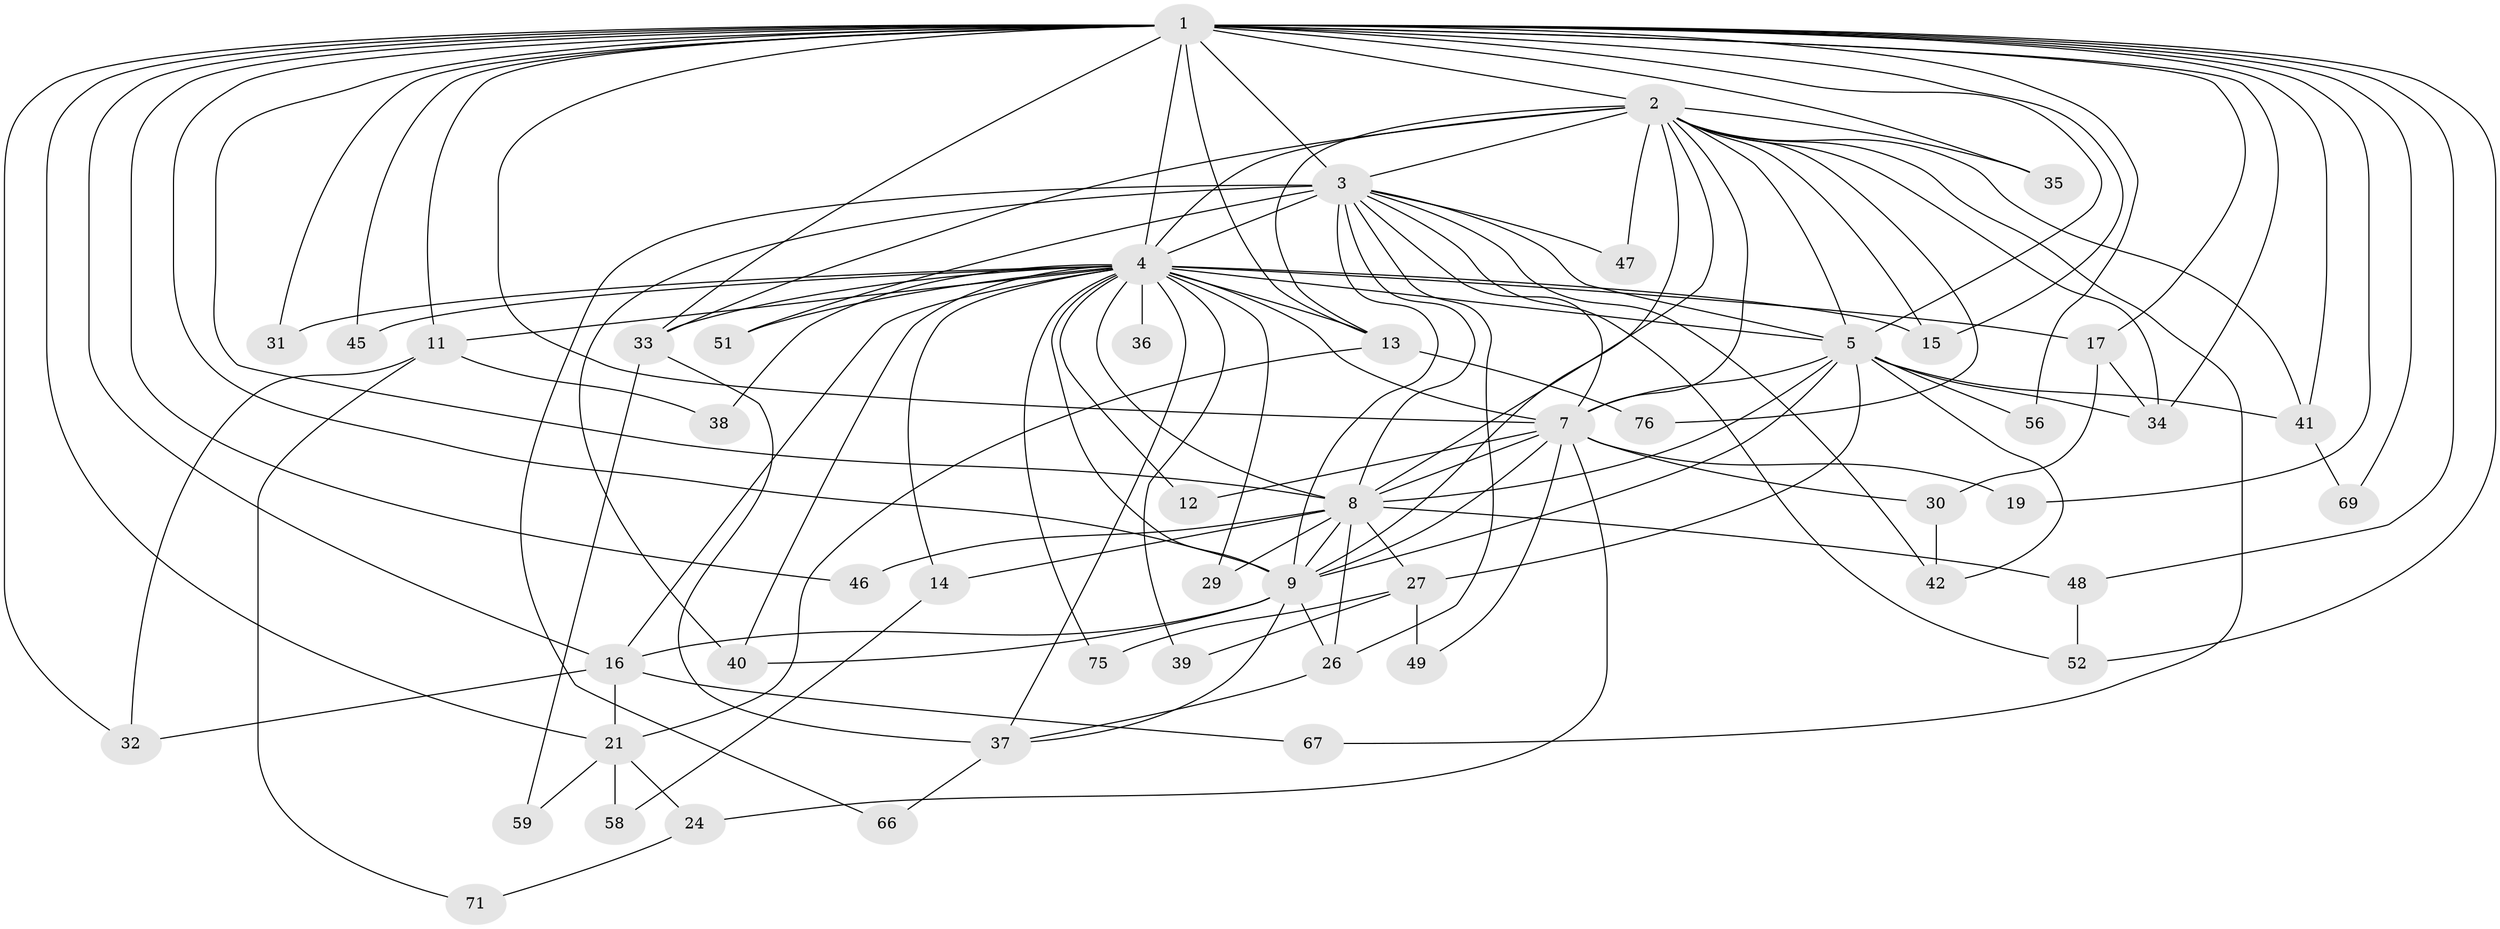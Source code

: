 // original degree distribution, {20: 0.02631578947368421, 18: 0.013157894736842105, 16: 0.039473684210526314, 15: 0.02631578947368421, 13: 0.013157894736842105, 23: 0.013157894736842105, 4: 0.05263157894736842, 3: 0.27631578947368424, 5: 0.05263157894736842, 2: 0.4605263157894737, 6: 0.013157894736842105, 7: 0.013157894736842105}
// Generated by graph-tools (version 1.1) at 2025/11/02/27/25 16:11:02]
// undirected, 50 vertices, 126 edges
graph export_dot {
graph [start="1"]
  node [color=gray90,style=filled];
  1 [super="+6"];
  2 [super="+23"];
  3 [super="+60"];
  4 [super="+10"];
  5 [super="+25"];
  7 [super="+20"];
  8;
  9 [super="+73"];
  11 [super="+28"];
  12 [super="+18"];
  13 [super="+72"];
  14;
  15 [super="+62"];
  16 [super="+22"];
  17 [super="+74"];
  19;
  21 [super="+44"];
  24;
  26 [super="+57"];
  27 [super="+55"];
  29;
  30;
  31 [super="+50"];
  32 [super="+53"];
  33 [super="+68"];
  34 [super="+43"];
  35;
  36;
  37 [super="+65"];
  38;
  39;
  40;
  41 [super="+61"];
  42 [super="+54"];
  45;
  46;
  47;
  48;
  49 [super="+64"];
  51;
  52 [super="+63"];
  56 [super="+70"];
  58;
  59;
  66;
  67;
  69;
  71;
  75;
  76;
  1 -- 2 [weight=2];
  1 -- 3 [weight=2];
  1 -- 4 [weight=4];
  1 -- 5 [weight=2];
  1 -- 7 [weight=2];
  1 -- 8 [weight=2];
  1 -- 9 [weight=2];
  1 -- 11;
  1 -- 21;
  1 -- 32;
  1 -- 33;
  1 -- 45;
  1 -- 48;
  1 -- 52;
  1 -- 56 [weight=2];
  1 -- 69;
  1 -- 13;
  1 -- 15;
  1 -- 17;
  1 -- 19;
  1 -- 31;
  1 -- 34;
  1 -- 35;
  1 -- 46;
  1 -- 16;
  1 -- 41;
  2 -- 3;
  2 -- 4 [weight=3];
  2 -- 5;
  2 -- 7;
  2 -- 8;
  2 -- 9;
  2 -- 35;
  2 -- 41;
  2 -- 47;
  2 -- 67;
  2 -- 76;
  2 -- 34;
  2 -- 13;
  2 -- 15;
  2 -- 33;
  3 -- 4 [weight=2];
  3 -- 5;
  3 -- 7;
  3 -- 8;
  3 -- 9;
  3 -- 26;
  3 -- 42;
  3 -- 47;
  3 -- 51;
  3 -- 52;
  3 -- 66;
  3 -- 40;
  4 -- 5 [weight=2];
  4 -- 7 [weight=2];
  4 -- 8 [weight=2];
  4 -- 9 [weight=2];
  4 -- 15;
  4 -- 17;
  4 -- 36 [weight=2];
  4 -- 45;
  4 -- 51;
  4 -- 75;
  4 -- 11 [weight=2];
  4 -- 12;
  4 -- 13;
  4 -- 14;
  4 -- 16;
  4 -- 29;
  4 -- 33;
  4 -- 38;
  4 -- 39;
  4 -- 40;
  4 -- 37;
  4 -- 31;
  5 -- 7 [weight=2];
  5 -- 8;
  5 -- 9;
  5 -- 27 [weight=2];
  5 -- 34;
  5 -- 41;
  5 -- 56;
  5 -- 42;
  7 -- 8;
  7 -- 9;
  7 -- 12 [weight=2];
  7 -- 24;
  7 -- 30;
  7 -- 49;
  7 -- 19;
  8 -- 9;
  8 -- 14;
  8 -- 26;
  8 -- 27;
  8 -- 29;
  8 -- 46;
  8 -- 48;
  9 -- 16;
  9 -- 37;
  9 -- 40;
  9 -- 26;
  11 -- 38;
  11 -- 32;
  11 -- 71;
  13 -- 21;
  13 -- 76;
  14 -- 58;
  16 -- 67;
  16 -- 32;
  16 -- 21;
  17 -- 30;
  17 -- 34;
  21 -- 24;
  21 -- 58;
  21 -- 59;
  24 -- 71;
  26 -- 37;
  27 -- 39;
  27 -- 49 [weight=2];
  27 -- 75;
  30 -- 42;
  33 -- 37;
  33 -- 59;
  37 -- 66;
  41 -- 69;
  48 -- 52;
}
